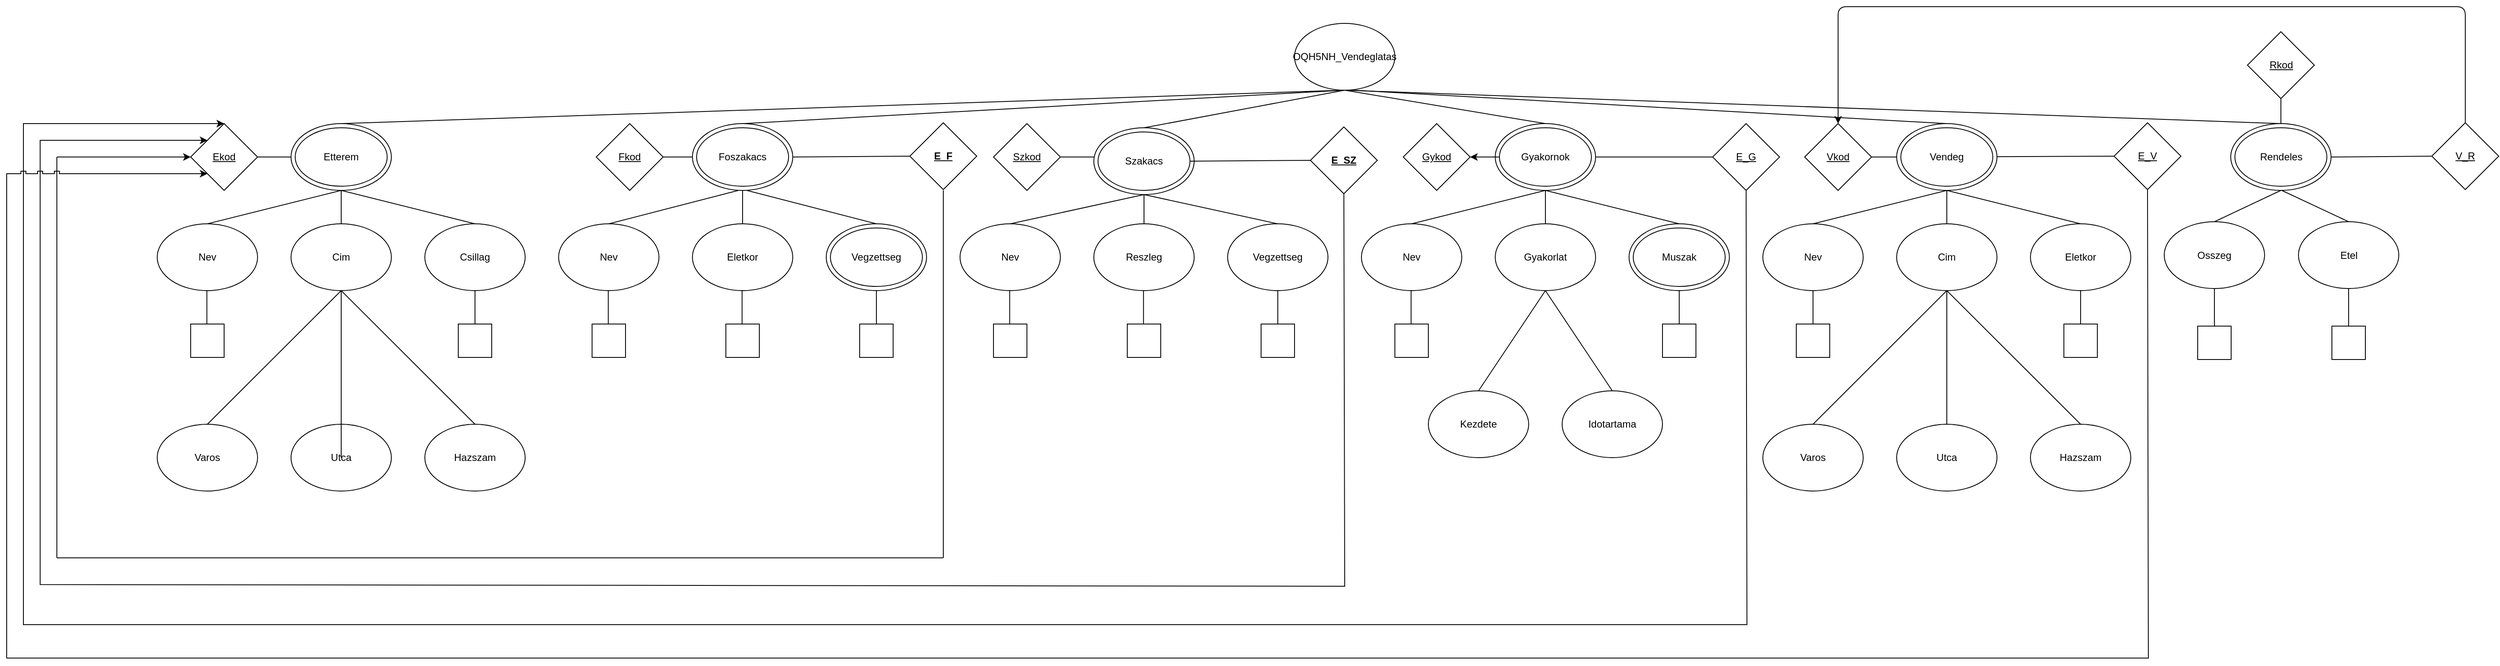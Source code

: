 <mxfile>
    <diagram name="Page-1" id="UW5ev72W2ap2WYYPYnsc">
        <mxGraphModel dx="3099" dy="2515" grid="1" gridSize="10" guides="1" tooltips="1" connect="1" arrows="1" fold="1" page="1" pageScale="1" pageWidth="827" pageHeight="1169" math="0" shadow="0">
            <root>
                <mxCell id="0"/>
                <mxCell id="1" parent="0"/>
                <mxCell id="iXq1CX7b5IGds2Jhsc0Z-1" value="OQH5NH_Vendeglatas" style="ellipse;whiteSpace=wrap;html=1;" parent="1" vertex="1">
                    <mxGeometry x="360" y="80" width="120" height="80" as="geometry"/>
                </mxCell>
                <mxCell id="iXq1CX7b5IGds2Jhsc0Z-2" value="Gyakornok" style="ellipse;whiteSpace=wrap;html=1;" parent="1" vertex="1">
                    <mxGeometry x="600" y="200" width="120" height="80" as="geometry"/>
                </mxCell>
                <mxCell id="iXq1CX7b5IGds2Jhsc0Z-3" value="Szakacs" style="ellipse;whiteSpace=wrap;html=1;" parent="1" vertex="1">
                    <mxGeometry x="120" y="205" width="120" height="80" as="geometry"/>
                </mxCell>
                <mxCell id="iXq1CX7b5IGds2Jhsc0Z-4" value="Foszakacs" style="ellipse;whiteSpace=wrap;html=1;" parent="1" vertex="1">
                    <mxGeometry x="-360" y="200" width="120" height="80" as="geometry"/>
                </mxCell>
                <mxCell id="iXq1CX7b5IGds2Jhsc0Z-5" value="Vendeg" style="ellipse;whiteSpace=wrap;html=1;" parent="1" vertex="1">
                    <mxGeometry x="1080" y="200" width="120" height="80" as="geometry"/>
                </mxCell>
                <mxCell id="iXq1CX7b5IGds2Jhsc0Z-6" value="Rendeles" style="ellipse;whiteSpace=wrap;html=1;" parent="1" vertex="1">
                    <mxGeometry x="1479.5" y="200" width="120" height="80" as="geometry"/>
                </mxCell>
                <mxCell id="iXq1CX7b5IGds2Jhsc0Z-22" value="" style="edgeStyle=orthogonalEdgeStyle;rounded=0;orthogonalLoop=1;jettySize=auto;html=1;endArrow=none;endFill=0;" parent="1" source="iXq1CX7b5IGds2Jhsc0Z-7" target="iXq1CX7b5IGds2Jhsc0Z-21" edge="1">
                    <mxGeometry relative="1" as="geometry"/>
                </mxCell>
                <mxCell id="iXq1CX7b5IGds2Jhsc0Z-7" value="Etterem" style="ellipse;whiteSpace=wrap;html=1;" parent="1" vertex="1">
                    <mxGeometry x="-840" y="200" width="120" height="80" as="geometry"/>
                </mxCell>
                <mxCell id="iXq1CX7b5IGds2Jhsc0Z-9" value="Etterem" style="ellipse;whiteSpace=wrap;html=1;" parent="1" vertex="1">
                    <mxGeometry x="-835" y="205" width="110" height="70" as="geometry"/>
                </mxCell>
                <mxCell id="iXq1CX7b5IGds2Jhsc0Z-10" value="Foszakacs" style="ellipse;whiteSpace=wrap;html=1;" parent="1" vertex="1">
                    <mxGeometry x="-355" y="205" width="110" height="70" as="geometry"/>
                </mxCell>
                <mxCell id="iXq1CX7b5IGds2Jhsc0Z-11" value="Szakacs" style="ellipse;whiteSpace=wrap;html=1;" parent="1" vertex="1">
                    <mxGeometry x="125" y="210" width="110" height="70" as="geometry"/>
                </mxCell>
                <mxCell id="14" value="" style="edgeStyle=none;rounded=0;jumpStyle=sharp;html=1;" parent="1" source="iXq1CX7b5IGds2Jhsc0Z-12" target="wsrLWdcah2Zn08OujmZn-19" edge="1">
                    <mxGeometry relative="1" as="geometry"/>
                </mxCell>
                <mxCell id="iXq1CX7b5IGds2Jhsc0Z-12" value="Gyakornok" style="ellipse;whiteSpace=wrap;html=1;" parent="1" vertex="1">
                    <mxGeometry x="605" y="205" width="110" height="70" as="geometry"/>
                </mxCell>
                <mxCell id="iXq1CX7b5IGds2Jhsc0Z-13" value="Vendeg" style="ellipse;whiteSpace=wrap;html=1;" parent="1" vertex="1">
                    <mxGeometry x="1085" y="205" width="110" height="70" as="geometry"/>
                </mxCell>
                <mxCell id="iXq1CX7b5IGds2Jhsc0Z-14" value="Rendeles" style="ellipse;whiteSpace=wrap;html=1;" parent="1" vertex="1">
                    <mxGeometry x="1484.5" y="205" width="110" height="70" as="geometry"/>
                </mxCell>
                <mxCell id="iXq1CX7b5IGds2Jhsc0Z-15" value="" style="endArrow=none;html=1;rounded=0;exitX=0.5;exitY=0;exitDx=0;exitDy=0;entryX=0.5;entryY=1;entryDx=0;entryDy=0;" parent="1" source="iXq1CX7b5IGds2Jhsc0Z-3" target="iXq1CX7b5IGds2Jhsc0Z-1" edge="1">
                    <mxGeometry width="50" height="50" relative="1" as="geometry">
                        <mxPoint x="300" y="190" as="sourcePoint"/>
                        <mxPoint x="350" y="140" as="targetPoint"/>
                        <Array as="points"/>
                    </mxGeometry>
                </mxCell>
                <mxCell id="iXq1CX7b5IGds2Jhsc0Z-16" value="" style="endArrow=none;html=1;rounded=0;exitX=0.5;exitY=0;exitDx=0;exitDy=0;entryX=0.5;entryY=1;entryDx=0;entryDy=0;" parent="1" source="iXq1CX7b5IGds2Jhsc0Z-4" target="iXq1CX7b5IGds2Jhsc0Z-1" edge="1">
                    <mxGeometry width="50" height="50" relative="1" as="geometry">
                        <mxPoint x="180" y="192" as="sourcePoint"/>
                        <mxPoint x="258" y="140" as="targetPoint"/>
                        <Array as="points"/>
                    </mxGeometry>
                </mxCell>
                <mxCell id="iXq1CX7b5IGds2Jhsc0Z-17" value="" style="endArrow=none;html=1;rounded=0;exitX=0.5;exitY=0;exitDx=0;exitDy=0;" parent="1" source="iXq1CX7b5IGds2Jhsc0Z-7" edge="1">
                    <mxGeometry width="50" height="50" relative="1" as="geometry">
                        <mxPoint x="180" y="220" as="sourcePoint"/>
                        <mxPoint x="420" y="160" as="targetPoint"/>
                        <Array as="points"/>
                    </mxGeometry>
                </mxCell>
                <mxCell id="iXq1CX7b5IGds2Jhsc0Z-18" value="" style="endArrow=none;html=1;rounded=0;entryX=0.5;entryY=0;entryDx=0;entryDy=0;" parent="1" target="iXq1CX7b5IGds2Jhsc0Z-6" edge="1">
                    <mxGeometry width="50" height="50" relative="1" as="geometry">
                        <mxPoint x="420" y="160" as="sourcePoint"/>
                        <mxPoint x="850" y="180" as="targetPoint"/>
                        <Array as="points"/>
                    </mxGeometry>
                </mxCell>
                <mxCell id="iXq1CX7b5IGds2Jhsc0Z-19" value="" style="endArrow=none;html=1;rounded=0;entryX=0.5;entryY=0;entryDx=0;entryDy=0;" parent="1" target="iXq1CX7b5IGds2Jhsc0Z-5" edge="1">
                    <mxGeometry width="50" height="50" relative="1" as="geometry">
                        <mxPoint x="430" y="160" as="sourcePoint"/>
                        <mxPoint x="700" y="200" as="targetPoint"/>
                        <Array as="points"/>
                    </mxGeometry>
                </mxCell>
                <mxCell id="iXq1CX7b5IGds2Jhsc0Z-20" value="" style="endArrow=none;html=1;rounded=0;entryX=0.5;entryY=0;entryDx=0;entryDy=0;" parent="1" target="iXq1CX7b5IGds2Jhsc0Z-2" edge="1">
                    <mxGeometry width="50" height="50" relative="1" as="geometry">
                        <mxPoint x="420" y="160" as="sourcePoint"/>
                        <mxPoint x="860" y="230" as="targetPoint"/>
                        <Array as="points"/>
                    </mxGeometry>
                </mxCell>
                <mxCell id="iXq1CX7b5IGds2Jhsc0Z-21" value="&lt;u&gt;Ekod&lt;/u&gt;" style="rhombus;whiteSpace=wrap;html=1;" parent="1" vertex="1">
                    <mxGeometry x="-960" y="200" width="80" height="80" as="geometry"/>
                </mxCell>
                <mxCell id="iXq1CX7b5IGds2Jhsc0Z-23" value="Csillag" style="ellipse;whiteSpace=wrap;html=1;" parent="1" vertex="1">
                    <mxGeometry x="-680" y="320" width="120" height="80" as="geometry"/>
                </mxCell>
                <mxCell id="iXq1CX7b5IGds2Jhsc0Z-24" value="Cim" style="ellipse;whiteSpace=wrap;html=1;" parent="1" vertex="1">
                    <mxGeometry x="-840" y="320" width="120" height="80" as="geometry"/>
                </mxCell>
                <mxCell id="iXq1CX7b5IGds2Jhsc0Z-25" value="Nev" style="ellipse;whiteSpace=wrap;html=1;" parent="1" vertex="1">
                    <mxGeometry x="-1000" y="320" width="120" height="80" as="geometry"/>
                </mxCell>
                <mxCell id="iXq1CX7b5IGds2Jhsc0Z-29" value="" style="endArrow=none;html=1;rounded=0;entryX=0.5;entryY=1;entryDx=0;entryDy=0;exitX=0.5;exitY=0;exitDx=0;exitDy=0;" parent="1" source="iXq1CX7b5IGds2Jhsc0Z-24" target="iXq1CX7b5IGds2Jhsc0Z-7" edge="1">
                    <mxGeometry width="50" height="50" relative="1" as="geometry">
                        <mxPoint x="-680" y="460" as="sourcePoint"/>
                        <mxPoint x="-630" y="410" as="targetPoint"/>
                    </mxGeometry>
                </mxCell>
                <mxCell id="iXq1CX7b5IGds2Jhsc0Z-30" value="" style="endArrow=none;html=1;rounded=0;entryX=0.5;entryY=1;entryDx=0;entryDy=0;exitX=0.5;exitY=0;exitDx=0;exitDy=0;" parent="1" source="iXq1CX7b5IGds2Jhsc0Z-25" target="iXq1CX7b5IGds2Jhsc0Z-7" edge="1">
                    <mxGeometry width="50" height="50" relative="1" as="geometry">
                        <mxPoint x="-790" y="360" as="sourcePoint"/>
                        <mxPoint x="-790" y="320" as="targetPoint"/>
                    </mxGeometry>
                </mxCell>
                <mxCell id="iXq1CX7b5IGds2Jhsc0Z-31" value="" style="endArrow=none;html=1;rounded=0;entryX=0.5;entryY=1;entryDx=0;entryDy=0;exitX=0.5;exitY=0;exitDx=0;exitDy=0;" parent="1" source="iXq1CX7b5IGds2Jhsc0Z-23" target="iXq1CX7b5IGds2Jhsc0Z-7" edge="1">
                    <mxGeometry width="50" height="50" relative="1" as="geometry">
                        <mxPoint x="-830" y="370" as="sourcePoint"/>
                        <mxPoint x="-670" y="330" as="targetPoint"/>
                    </mxGeometry>
                </mxCell>
                <mxCell id="iXq1CX7b5IGds2Jhsc0Z-33" value="" style="rounded=0;whiteSpace=wrap;html=1;direction=south;" parent="1" vertex="1">
                    <mxGeometry x="-960" y="440" width="40" height="40" as="geometry"/>
                </mxCell>
                <mxCell id="iXq1CX7b5IGds2Jhsc0Z-35" value="" style="rounded=0;whiteSpace=wrap;html=1;direction=south;" parent="1" vertex="1">
                    <mxGeometry x="-640" y="440" width="40" height="40" as="geometry"/>
                </mxCell>
                <mxCell id="iXq1CX7b5IGds2Jhsc0Z-36" value="" style="endArrow=none;html=1;rounded=0;entryX=0.5;entryY=1;entryDx=0;entryDy=0;exitX=0;exitY=0.5;exitDx=0;exitDy=0;" parent="1" source="iXq1CX7b5IGds2Jhsc0Z-35" target="iXq1CX7b5IGds2Jhsc0Z-23" edge="1">
                    <mxGeometry width="50" height="50" relative="1" as="geometry">
                        <mxPoint x="-570" y="460" as="sourcePoint"/>
                        <mxPoint x="-520" y="410" as="targetPoint"/>
                    </mxGeometry>
                </mxCell>
                <mxCell id="iXq1CX7b5IGds2Jhsc0Z-38" value="" style="endArrow=none;html=1;rounded=0;entryX=0.5;entryY=1;entryDx=0;entryDy=0;exitX=0;exitY=0.5;exitDx=0;exitDy=0;" parent="1" edge="1">
                    <mxGeometry width="50" height="50" relative="1" as="geometry">
                        <mxPoint x="-940.62" y="440" as="sourcePoint"/>
                        <mxPoint x="-940.62" y="400" as="targetPoint"/>
                    </mxGeometry>
                </mxCell>
                <mxCell id="iXq1CX7b5IGds2Jhsc0Z-39" value="&lt;span style=&quot;color: rgba(0, 0, 0, 0); font-family: monospace; font-size: 0px; text-align: start; text-wrap-mode: nowrap;&quot;&gt;%3CmxGraphModel%3E%3Croot%3E%3CmxCell%20id%3D%220%22%2F%3E%3CmxCell%20id%3D%221%22%20parent%3D%220%22%2F%3E%3CmxCell%20id%3D%222%22%20value%3D%22Csillag%22%20style%3D%22ellipse%3BwhiteSpace%3Dwrap%3Bhtml%3D1%3B%22%20vertex%3D%221%22%20parent%3D%221%22%3E%3CmxGeometry%20x%3D%22120%22%20y%3D%22320%22%20width%3D%22120%22%20height%3D%2280%22%20as%3D%22geometry%22%2F%3E%3C%2FmxCell%3E%3CmxCell%20id%3D%223%22%20value%3D%22Cim%22%20style%3D%22ellipse%3BwhiteSpace%3Dwrap%3Bhtml%3D1%3B%22%20vertex%3D%221%22%20parent%3D%221%22%3E%3CmxGeometry%20x%3D%22-40%22%20y%3D%22320%22%20width%3D%22120%22%20height%3D%2280%22%20as%3D%22geometry%22%2F%3E%3C%2FmxCell%3E%3CmxCell%20id%3D%224%22%20value%3D%22Nev%22%20style%3D%22ellipse%3BwhiteSpace%3Dwrap%3Bhtml%3D1%3B%22%20vertex%3D%221%22%20parent%3D%221%22%3E%3CmxGeometry%20x%3D%22-200%22%20y%3D%22320%22%20width%3D%22120%22%20height%3D%2280%22%20as%3D%22geometry%22%2F%3E%3C%2FmxCell%3E%3CmxCell%20id%3D%225%22%20value%3D%22%22%20style%3D%22rounded%3D0%3BwhiteSpace%3Dwrap%3Bhtml%3D1%3Bdirection%3Dsouth%3B%22%20vertex%3D%221%22%20parent%3D%221%22%3E%3CmxGeometry%20x%3D%22-170%22%20y%3D%22440%22%20width%3D%2260%22%20height%3D%22120%22%20as%3D%22geometry%22%2F%3E%3C%2FmxCell%3E%3CmxCell%20id%3D%226%22%20value%3D%22%22%20style%3D%22rounded%3D0%3BwhiteSpace%3Dwrap%3Bhtml%3D1%3Bdirection%3Dsouth%3B%22%20vertex%3D%221%22%20parent%3D%221%22%3E%3CmxGeometry%20x%3D%22-10%22%20y%3D%22440%22%20width%3D%2260%22%20height%3D%22120%22%20as%3D%22geometry%22%2F%3E%3C%2FmxCell%3E%3CmxCell%20id%3D%227%22%20value%3D%22%22%20style%3D%22rounded%3D0%3BwhiteSpace%3Dwrap%3Bhtml%3D1%3Bdirection%3Dsouth%3B%22%20vertex%3D%221%22%20parent%3D%221%22%3E%3CmxGeometry%20x%3D%22150%22%20y%3D%22440%22%20width%3D%2260%22%20height%3D%22120%22%20as%3D%22geometry%22%2F%3E%3C%2FmxCell%3E%3CmxCell%20id%3D%228%22%20value%3D%22%22%20style%3D%22endArrow%3Dnone%3Bhtml%3D1%3Brounded%3D0%3BentryX%3D0.5%3BentryY%3D1%3BentryDx%3D0%3BentryDy%3D0%3BexitX%3D0%3BexitY%3D0.5%3BexitDx%3D0%3BexitDy%3D0%3B%22%20edge%3D%221%22%20source%3D%227%22%20target%3D%222%22%20parent%3D%221%22%3E%3CmxGeometry%20width%3D%2250%22%20height%3D%2250%22%20relative%3D%221%22%20as%3D%22geometry%22%3E%3CmxPoint%20x%3D%22230%22%20y%3D%22460%22%20as%3D%22sourcePoint%22%2F%3E%3CmxPoint%20x%3D%22280%22%20y%3D%22410%22%20as%3D%22targetPoint%22%2F%3E%3C%2FmxGeometry%3E%3C%2FmxCell%3E%3CmxCell%20id%3D%229%22%20value%3D%22%22%20style%3D%22endArrow%3Dnone%3Bhtml%3D1%3Brounded%3D0%3BentryX%3D0.5%3BentryY%3D1%3BentryDx%3D0%3BentryDy%3D0%3BexitX%3D0%3BexitY%3D0.5%3BexitDx%3D0%3BexitDy%3D0%3B%22%20edge%3D%221%22%20parent%3D%221%22%3E%3CmxGeometry%20width%3D%2250%22%20height%3D%2250%22%20relative%3D%221%22%20as%3D%22geometry%22%3E%3CmxPoint%20x%3D%2219.38%22%20y%3D%22440%22%20as%3D%22sourcePoint%22%2F%3E%3CmxPoint%20x%3D%2219.38%22%20y%3D%22400%22%20as%3D%22targetPoint%22%2F%3E%3C%2FmxGeometry%3E%3C%2FmxCell%3E%3CmxCell%20id%3D%2210%22%20value%3D%22%22%20style%3D%22endArrow%3Dnone%3Bhtml%3D1%3Brounded%3D0%3BentryX%3D0.5%3BentryY%3D1%3BentryDx%3D0%3BentryDy%3D0%3BexitX%3D0%3BexitY%3D0.5%3BexitDx%3D0%3BexitDy%3D0%3B%22%20edge%3D%221%22%20parent%3D%221%22%3E%3CmxGeometry%20width%3D%2250%22%20height%3D%2250%22%20relative%3D%221%22%20as%3D%22geometry%22%3E%3CmxPoint%20x%3D%22-140.62%22%20y%3D%22440%22%20as%3D%22sourcePoint%22%2F%3E%3CmxPoint%20x%3D%22-140.62%22%20y%3D%22400%22%20as%3D%22targetPoint%22%2F%3E%3C%2FmxGeometry%3E%3C%2FmxCell%3E%3C%2Froot%3E%3C%2FmxGraphModel%3E&lt;/span&gt;" style="ellipse;whiteSpace=wrap;html=1;" parent="1" vertex="1">
                    <mxGeometry x="-200" y="320" width="120" height="80" as="geometry"/>
                </mxCell>
                <mxCell id="iXq1CX7b5IGds2Jhsc0Z-40" value="Eletkor" style="ellipse;whiteSpace=wrap;html=1;" parent="1" vertex="1">
                    <mxGeometry x="-360" y="320" width="120" height="80" as="geometry"/>
                </mxCell>
                <mxCell id="iXq1CX7b5IGds2Jhsc0Z-41" value="Nev" style="ellipse;whiteSpace=wrap;html=1;" parent="1" vertex="1">
                    <mxGeometry x="-520" y="320" width="120" height="80" as="geometry"/>
                </mxCell>
                <mxCell id="iXq1CX7b5IGds2Jhsc0Z-42" value="" style="rounded=0;whiteSpace=wrap;html=1;direction=south;" parent="1" vertex="1">
                    <mxGeometry x="-480" y="440" width="40" height="40" as="geometry"/>
                </mxCell>
                <mxCell id="iXq1CX7b5IGds2Jhsc0Z-43" value="" style="rounded=0;whiteSpace=wrap;html=1;direction=south;" parent="1" vertex="1">
                    <mxGeometry x="-320" y="440" width="40" height="40" as="geometry"/>
                </mxCell>
                <mxCell id="iXq1CX7b5IGds2Jhsc0Z-44" value="" style="rounded=0;whiteSpace=wrap;html=1;direction=south;" parent="1" vertex="1">
                    <mxGeometry x="-160" y="440" width="40" height="40" as="geometry"/>
                </mxCell>
                <mxCell id="iXq1CX7b5IGds2Jhsc0Z-45" value="" style="endArrow=none;html=1;rounded=0;entryX=0.5;entryY=1;entryDx=0;entryDy=0;exitX=0;exitY=0.5;exitDx=0;exitDy=0;" parent="1" source="iXq1CX7b5IGds2Jhsc0Z-44" target="iXq1CX7b5IGds2Jhsc0Z-39" edge="1">
                    <mxGeometry width="50" height="50" relative="1" as="geometry">
                        <mxPoint x="-90" y="460" as="sourcePoint"/>
                        <mxPoint x="-40" y="410" as="targetPoint"/>
                    </mxGeometry>
                </mxCell>
                <mxCell id="iXq1CX7b5IGds2Jhsc0Z-46" value="" style="endArrow=none;html=1;rounded=0;entryX=0.5;entryY=1;entryDx=0;entryDy=0;exitX=0;exitY=0.5;exitDx=0;exitDy=0;" parent="1" edge="1">
                    <mxGeometry width="50" height="50" relative="1" as="geometry">
                        <mxPoint x="-300.62" y="440" as="sourcePoint"/>
                        <mxPoint x="-300.62" y="400" as="targetPoint"/>
                    </mxGeometry>
                </mxCell>
                <mxCell id="iXq1CX7b5IGds2Jhsc0Z-47" value="" style="endArrow=none;html=1;rounded=0;entryX=0.5;entryY=1;entryDx=0;entryDy=0;exitX=0;exitY=0.5;exitDx=0;exitDy=0;" parent="1" edge="1">
                    <mxGeometry width="50" height="50" relative="1" as="geometry">
                        <mxPoint x="-460.62" y="440" as="sourcePoint"/>
                        <mxPoint x="-460.62" y="400" as="targetPoint"/>
                    </mxGeometry>
                </mxCell>
                <mxCell id="iXq1CX7b5IGds2Jhsc0Z-48" value="Vegzettseg" style="ellipse;whiteSpace=wrap;html=1;" parent="1" vertex="1">
                    <mxGeometry x="280" y="320" width="120" height="80" as="geometry"/>
                </mxCell>
                <mxCell id="iXq1CX7b5IGds2Jhsc0Z-49" value="Reszleg" style="ellipse;whiteSpace=wrap;html=1;" parent="1" vertex="1">
                    <mxGeometry x="120" y="320" width="120" height="80" as="geometry"/>
                </mxCell>
                <mxCell id="iXq1CX7b5IGds2Jhsc0Z-50" value="Nev" style="ellipse;whiteSpace=wrap;html=1;" parent="1" vertex="1">
                    <mxGeometry x="-40" y="320" width="120" height="80" as="geometry"/>
                </mxCell>
                <mxCell id="iXq1CX7b5IGds2Jhsc0Z-51" value="" style="rounded=0;whiteSpace=wrap;html=1;direction=south;" parent="1" vertex="1">
                    <mxGeometry y="440" width="40" height="40" as="geometry"/>
                </mxCell>
                <mxCell id="iXq1CX7b5IGds2Jhsc0Z-52" value="" style="rounded=0;whiteSpace=wrap;html=1;direction=south;" parent="1" vertex="1">
                    <mxGeometry x="160" y="440" width="40" height="40" as="geometry"/>
                </mxCell>
                <mxCell id="iXq1CX7b5IGds2Jhsc0Z-53" value="" style="rounded=0;whiteSpace=wrap;html=1;direction=south;" parent="1" vertex="1">
                    <mxGeometry x="320" y="440" width="40" height="40" as="geometry"/>
                </mxCell>
                <mxCell id="iXq1CX7b5IGds2Jhsc0Z-54" value="" style="endArrow=none;html=1;rounded=0;entryX=0.5;entryY=1;entryDx=0;entryDy=0;exitX=0;exitY=0.5;exitDx=0;exitDy=0;" parent="1" source="iXq1CX7b5IGds2Jhsc0Z-53" target="iXq1CX7b5IGds2Jhsc0Z-48" edge="1">
                    <mxGeometry width="50" height="50" relative="1" as="geometry">
                        <mxPoint x="390" y="460" as="sourcePoint"/>
                        <mxPoint x="440" y="410" as="targetPoint"/>
                    </mxGeometry>
                </mxCell>
                <mxCell id="iXq1CX7b5IGds2Jhsc0Z-55" value="" style="endArrow=none;html=1;rounded=0;entryX=0.5;entryY=1;entryDx=0;entryDy=0;exitX=0;exitY=0.5;exitDx=0;exitDy=0;" parent="1" edge="1">
                    <mxGeometry width="50" height="50" relative="1" as="geometry">
                        <mxPoint x="179.38" y="440" as="sourcePoint"/>
                        <mxPoint x="179.38" y="400" as="targetPoint"/>
                    </mxGeometry>
                </mxCell>
                <mxCell id="iXq1CX7b5IGds2Jhsc0Z-56" value="" style="endArrow=none;html=1;rounded=0;entryX=0.5;entryY=1;entryDx=0;entryDy=0;exitX=0;exitY=0.5;exitDx=0;exitDy=0;" parent="1" edge="1">
                    <mxGeometry width="50" height="50" relative="1" as="geometry">
                        <mxPoint x="19.38" y="440" as="sourcePoint"/>
                        <mxPoint x="19.38" y="400" as="targetPoint"/>
                    </mxGeometry>
                </mxCell>
                <mxCell id="iXq1CX7b5IGds2Jhsc0Z-57" value="&lt;u&gt;Fkod&lt;/u&gt;" style="rhombus;whiteSpace=wrap;html=1;" parent="1" vertex="1">
                    <mxGeometry x="-475" y="200" width="80" height="80" as="geometry"/>
                </mxCell>
                <mxCell id="iXq1CX7b5IGds2Jhsc0Z-58" value="" style="endArrow=none;html=1;rounded=0;entryX=0;entryY=0.5;entryDx=0;entryDy=0;exitX=1;exitY=0.5;exitDx=0;exitDy=0;" parent="1" source="iXq1CX7b5IGds2Jhsc0Z-57" target="iXq1CX7b5IGds2Jhsc0Z-4" edge="1">
                    <mxGeometry width="50" height="50" relative="1" as="geometry">
                        <mxPoint x="-265" y="390" as="sourcePoint"/>
                        <mxPoint x="-215" y="340" as="targetPoint"/>
                    </mxGeometry>
                </mxCell>
                <mxCell id="iXq1CX7b5IGds2Jhsc0Z-60" value="Vegzettseg" style="ellipse;whiteSpace=wrap;html=1;" parent="1" vertex="1">
                    <mxGeometry x="-195" y="325" width="110" height="70" as="geometry"/>
                </mxCell>
                <mxCell id="iXq1CX7b5IGds2Jhsc0Z-61" value="" style="endArrow=none;html=1;rounded=0;entryX=0.5;entryY=1;entryDx=0;entryDy=0;exitX=0.5;exitY=0;exitDx=0;exitDy=0;" parent="1" source="iXq1CX7b5IGds2Jhsc0Z-40" target="iXq1CX7b5IGds2Jhsc0Z-4" edge="1">
                    <mxGeometry width="50" height="50" relative="1" as="geometry">
                        <mxPoint x="-270" y="390" as="sourcePoint"/>
                        <mxPoint x="-305" y="280" as="targetPoint"/>
                    </mxGeometry>
                </mxCell>
                <mxCell id="iXq1CX7b5IGds2Jhsc0Z-62" value="" style="endArrow=none;html=1;rounded=0;exitX=0.5;exitY=0;exitDx=0;exitDy=0;" parent="1" edge="1">
                    <mxGeometry width="50" height="50" relative="1" as="geometry">
                        <mxPoint x="-460" y="320" as="sourcePoint"/>
                        <mxPoint x="-305" y="280" as="targetPoint"/>
                    </mxGeometry>
                </mxCell>
                <mxCell id="iXq1CX7b5IGds2Jhsc0Z-63" value="" style="endArrow=none;html=1;rounded=0;entryX=0.5;entryY=0;entryDx=0;entryDy=0;" parent="1" target="iXq1CX7b5IGds2Jhsc0Z-39" edge="1">
                    <mxGeometry width="50" height="50" relative="1" as="geometry">
                        <mxPoint x="-295" y="280" as="sourcePoint"/>
                        <mxPoint x="-160" y="280" as="targetPoint"/>
                    </mxGeometry>
                </mxCell>
                <mxCell id="iXq1CX7b5IGds2Jhsc0Z-64" value="Hazszam" style="ellipse;whiteSpace=wrap;html=1;" parent="1" vertex="1">
                    <mxGeometry x="-680" y="560" width="120" height="80" as="geometry"/>
                </mxCell>
                <mxCell id="iXq1CX7b5IGds2Jhsc0Z-65" value="Utca" style="ellipse;whiteSpace=wrap;html=1;" parent="1" vertex="1">
                    <mxGeometry x="-840" y="560" width="120" height="80" as="geometry"/>
                </mxCell>
                <mxCell id="iXq1CX7b5IGds2Jhsc0Z-66" value="Varos" style="ellipse;whiteSpace=wrap;html=1;" parent="1" vertex="1">
                    <mxGeometry x="-1000" y="560" width="120" height="80" as="geometry"/>
                </mxCell>
                <mxCell id="iXq1CX7b5IGds2Jhsc0Z-67" value="" style="endArrow=none;html=1;rounded=0;entryX=0.5;entryY=1;entryDx=0;entryDy=0;" parent="1" target="iXq1CX7b5IGds2Jhsc0Z-24" edge="1">
                    <mxGeometry width="50" height="50" relative="1" as="geometry">
                        <mxPoint x="-780" y="600" as="sourcePoint"/>
                        <mxPoint x="-730" y="550" as="targetPoint"/>
                    </mxGeometry>
                </mxCell>
                <mxCell id="iXq1CX7b5IGds2Jhsc0Z-68" value="" style="endArrow=none;html=1;rounded=0;entryX=0.5;entryY=1;entryDx=0;entryDy=0;exitX=0.5;exitY=0;exitDx=0;exitDy=0;" parent="1" source="iXq1CX7b5IGds2Jhsc0Z-66" target="iXq1CX7b5IGds2Jhsc0Z-24" edge="1">
                    <mxGeometry width="50" height="50" relative="1" as="geometry">
                        <mxPoint x="-790" y="700" as="sourcePoint"/>
                        <mxPoint x="-780" y="410" as="targetPoint"/>
                    </mxGeometry>
                </mxCell>
                <mxCell id="iXq1CX7b5IGds2Jhsc0Z-70" value="" style="endArrow=none;html=1;rounded=0;exitX=0.5;exitY=0;exitDx=0;exitDy=0;" parent="1" source="iXq1CX7b5IGds2Jhsc0Z-64" edge="1">
                    <mxGeometry width="50" height="50" relative="1" as="geometry">
                        <mxPoint x="-770" y="710" as="sourcePoint"/>
                        <mxPoint x="-780" y="400" as="targetPoint"/>
                    </mxGeometry>
                </mxCell>
                <mxCell id="wsrLWdcah2Zn08OujmZn-1" value="" style="endArrow=none;html=1;rounded=0;entryX=0.5;entryY=1;entryDx=0;entryDy=0;exitX=0.5;exitY=0;exitDx=0;exitDy=0;" parent="1" source="iXq1CX7b5IGds2Jhsc0Z-50" target="iXq1CX7b5IGds2Jhsc0Z-3" edge="1">
                    <mxGeometry width="50" height="50" relative="1" as="geometry">
                        <mxPoint x="80" y="360" as="sourcePoint"/>
                        <mxPoint x="130" y="310" as="targetPoint"/>
                    </mxGeometry>
                </mxCell>
                <mxCell id="wsrLWdcah2Zn08OujmZn-2" value="" style="endArrow=none;html=1;rounded=0;exitX=0.5;exitY=0;exitDx=0;exitDy=0;entryX=0.5;entryY=1;entryDx=0;entryDy=0;" parent="1" source="iXq1CX7b5IGds2Jhsc0Z-49" target="iXq1CX7b5IGds2Jhsc0Z-3" edge="1">
                    <mxGeometry width="50" height="50" relative="1" as="geometry">
                        <mxPoint x="180" y="335" as="sourcePoint"/>
                        <mxPoint x="180" y="290" as="targetPoint"/>
                    </mxGeometry>
                </mxCell>
                <mxCell id="wsrLWdcah2Zn08OujmZn-3" value="" style="endArrow=none;html=1;rounded=0;exitX=0.5;exitY=0;exitDx=0;exitDy=0;entryX=0.5;entryY=1;entryDx=0;entryDy=0;" parent="1" source="iXq1CX7b5IGds2Jhsc0Z-48" target="iXq1CX7b5IGds2Jhsc0Z-3" edge="1">
                    <mxGeometry width="50" height="50" relative="1" as="geometry">
                        <mxPoint x="260" y="325" as="sourcePoint"/>
                        <mxPoint x="260" y="290" as="targetPoint"/>
                    </mxGeometry>
                </mxCell>
                <mxCell id="wsrLWdcah2Zn08OujmZn-4" value="&lt;u&gt;Szkod&lt;/u&gt;" style="rhombus;whiteSpace=wrap;html=1;" parent="1" vertex="1">
                    <mxGeometry y="200" width="80" height="80" as="geometry"/>
                </mxCell>
                <mxCell id="wsrLWdcah2Zn08OujmZn-5" value="" style="endArrow=none;html=1;rounded=0;entryX=0;entryY=0.438;entryDx=0;entryDy=0;entryPerimeter=0;exitX=1;exitY=0.5;exitDx=0;exitDy=0;" parent="1" source="wsrLWdcah2Zn08OujmZn-4" target="iXq1CX7b5IGds2Jhsc0Z-3" edge="1">
                    <mxGeometry width="50" height="50" relative="1" as="geometry">
                        <mxPoint x="10" y="260" as="sourcePoint"/>
                        <mxPoint x="60" y="210" as="targetPoint"/>
                    </mxGeometry>
                </mxCell>
                <mxCell id="wsrLWdcah2Zn08OujmZn-6" value="&lt;span style=&quot;color: rgba(0, 0, 0, 0); font-family: monospace; font-size: 0px; text-align: start; text-wrap-mode: nowrap;&quot;&gt;%3CmxGraphModel%3E%3Croot%3E%3CmxCell%20id%3D%220%22%2F%3E%3CmxCell%20id%3D%221%22%20parent%3D%220%22%2F%3E%3CmxCell%20id%3D%222%22%20value%3D%22Csillag%22%20style%3D%22ellipse%3BwhiteSpace%3Dwrap%3Bhtml%3D1%3B%22%20vertex%3D%221%22%20parent%3D%221%22%3E%3CmxGeometry%20x%3D%22280%22%20y%3D%22320%22%20width%3D%22120%22%20height%3D%2280%22%20as%3D%22geometry%22%2F%3E%3C%2FmxCell%3E%3CmxCell%20id%3D%223%22%20value%3D%22Cim%22%20style%3D%22ellipse%3BwhiteSpace%3Dwrap%3Bhtml%3D1%3B%22%20vertex%3D%221%22%20parent%3D%221%22%3E%3CmxGeometry%20x%3D%22120%22%20y%3D%22320%22%20width%3D%22120%22%20height%3D%2280%22%20as%3D%22geometry%22%2F%3E%3C%2FmxCell%3E%3CmxCell%20id%3D%224%22%20value%3D%22Nev%22%20style%3D%22ellipse%3BwhiteSpace%3Dwrap%3Bhtml%3D1%3B%22%20vertex%3D%221%22%20parent%3D%221%22%3E%3CmxGeometry%20x%3D%22-40%22%20y%3D%22320%22%20width%3D%22120%22%20height%3D%2280%22%20as%3D%22geometry%22%2F%3E%3C%2FmxCell%3E%3CmxCell%20id%3D%225%22%20value%3D%22%22%20style%3D%22rounded%3D0%3BwhiteSpace%3Dwrap%3Bhtml%3D1%3Bdirection%3Dsouth%3B%22%20vertex%3D%221%22%20parent%3D%221%22%3E%3CmxGeometry%20y%3D%22440%22%20width%3D%2240%22%20height%3D%2280%22%20as%3D%22geometry%22%2F%3E%3C%2FmxCell%3E%3CmxCell%20id%3D%226%22%20value%3D%22%22%20style%3D%22rounded%3D0%3BwhiteSpace%3Dwrap%3Bhtml%3D1%3Bdirection%3Dsouth%3B%22%20vertex%3D%221%22%20parent%3D%221%22%3E%3CmxGeometry%20x%3D%22160%22%20y%3D%22440%22%20width%3D%2240%22%20height%3D%2280%22%20as%3D%22geometry%22%2F%3E%3C%2FmxCell%3E%3CmxCell%20id%3D%227%22%20value%3D%22%22%20style%3D%22rounded%3D0%3BwhiteSpace%3Dwrap%3Bhtml%3D1%3Bdirection%3Dsouth%3B%22%20vertex%3D%221%22%20parent%3D%221%22%3E%3CmxGeometry%20x%3D%22320%22%20y%3D%22440%22%20width%3D%2240%22%20height%3D%2280%22%20as%3D%22geometry%22%2F%3E%3C%2FmxCell%3E%3CmxCell%20id%3D%228%22%20value%3D%22%22%20style%3D%22endArrow%3Dnone%3Bhtml%3D1%3Brounded%3D0%3BentryX%3D0.5%3BentryY%3D1%3BentryDx%3D0%3BentryDy%3D0%3BexitX%3D0%3BexitY%3D0.5%3BexitDx%3D0%3BexitDy%3D0%3B%22%20edge%3D%221%22%20source%3D%227%22%20target%3D%222%22%20parent%3D%221%22%3E%3CmxGeometry%20width%3D%2250%22%20height%3D%2250%22%20relative%3D%221%22%20as%3D%22geometry%22%3E%3CmxPoint%20x%3D%22390%22%20y%3D%22460%22%20as%3D%22sourcePoint%22%2F%3E%3CmxPoint%20x%3D%22440%22%20y%3D%22410%22%20as%3D%22targetPoint%22%2F%3E%3C%2FmxGeometry%3E%3C%2FmxCell%3E%3CmxCell%20id%3D%229%22%20value%3D%22%22%20style%3D%22endArrow%3Dnone%3Bhtml%3D1%3Brounded%3D0%3BentryX%3D0.5%3BentryY%3D1%3BentryDx%3D0%3BentryDy%3D0%3BexitX%3D0%3BexitY%3D0.5%3BexitDx%3D0%3BexitDy%3D0%3B%22%20edge%3D%221%22%20parent%3D%221%22%3E%3CmxGeometry%20width%3D%2250%22%20height%3D%2250%22%20relative%3D%221%22%20as%3D%22geometry%22%3E%3CmxPoint%20x%3D%22179.38%22%20y%3D%22440%22%20as%3D%22sourcePoint%22%2F%3E%3CmxPoint%20x%3D%22179.38%22%20y%3D%22400%22%20as%3D%22targetPoint%22%2F%3E%3C%2FmxGeometry%3E%3C%2FmxCell%3E%3CmxCell%20id%3D%2210%22%20value%3D%22%22%20style%3D%22endArrow%3Dnone%3Bhtml%3D1%3Brounded%3D0%3BentryX%3D0.5%3BentryY%3D1%3BentryDx%3D0%3BentryDy%3D0%3BexitX%3D0%3BexitY%3D0.5%3BexitDx%3D0%3BexitDy%3D0%3B%22%20edge%3D%221%22%20parent%3D%221%22%3E%3CmxGeometry%20width%3D%2250%22%20height%3D%2250%22%20relative%3D%221%22%20as%3D%22geometry%22%3E%3CmxPoint%20x%3D%2219.38%22%20y%3D%22440%22%20as%3D%22sourcePoint%22%2F%3E%3CmxPoint%20x%3D%2219.38%22%20y%3D%22400%22%20as%3D%22targetPoint%22%2F%3E%3C%2FmxGeometry%3E%3C%2FmxCell%3E%3CmxCell%20id%3D%2211%22%20value%3D%22%22%20style%3D%22endArrow%3Dnone%3Bhtml%3D1%3Brounded%3D0%3BentryX%3D0.5%3BentryY%3D1%3BentryDx%3D0%3BentryDy%3D0%3BexitX%3D0.5%3BexitY%3D0%3BexitDx%3D0%3BexitDy%3D0%3B%22%20edge%3D%221%22%20source%3D%224%22%20parent%3D%221%22%3E%3CmxGeometry%20width%3D%2250%22%20height%3D%2250%22%20relative%3D%221%22%20as%3D%22geometry%22%3E%3CmxPoint%20x%3D%2280%22%20y%3D%22360%22%20as%3D%22sourcePoint%22%2F%3E%3CmxPoint%20x%3D%22180%22%20y%3D%22285%22%20as%3D%22targetPoint%22%2F%3E%3C%2FmxGeometry%3E%3C%2FmxCell%3E%3CmxCell%20id%3D%2212%22%20value%3D%22%22%20style%3D%22endArrow%3Dnone%3Bhtml%3D1%3Brounded%3D0%3BexitX%3D0.5%3BexitY%3D0%3BexitDx%3D0%3BexitDy%3D0%3BentryX%3D0.5%3BentryY%3D1%3BentryDx%3D0%3BentryDy%3D0%3B%22%20edge%3D%221%22%20source%3D%223%22%20parent%3D%221%22%3E%3CmxGeometry%20width%3D%2250%22%20height%3D%2250%22%20relative%3D%221%22%20as%3D%22geometry%22%3E%3CmxPoint%20x%3D%22180%22%20y%3D%22335%22%20as%3D%22sourcePoint%22%2F%3E%3CmxPoint%20x%3D%22180%22%20y%3D%22285%22%20as%3D%22targetPoint%22%2F%3E%3C%2FmxGeometry%3E%3C%2FmxCell%3E%3CmxCell%20id%3D%2213%22%20value%3D%22%22%20style%3D%22endArrow%3Dnone%3Bhtml%3D1%3Brounded%3D0%3BexitX%3D0.5%3BexitY%3D0%3BexitDx%3D0%3BexitDy%3D0%3BentryX%3D0.5%3BentryY%3D1%3BentryDx%3D0%3BentryDy%3D0%3B%22%20edge%3D%221%22%20source%3D%222%22%20parent%3D%221%22%3E%3CmxGeometry%20width%3D%2250%22%20height%3D%2250%22%20relative%3D%221%22%20as%3D%22geometry%22%3E%3CmxPoint%20x%3D%22260%22%20y%3D%22325%22%20as%3D%22sourcePoint%22%2F%3E%3CmxPoint%20x%3D%22180%22%20y%3D%22285%22%20as%3D%22targetPoint%22%2F%3E%3C%2FmxGeometry%3E%3C%2FmxCell%3E%3C%2Froot%3E%3C%2FmxGraphModel%3E&lt;/span&gt;" style="ellipse;whiteSpace=wrap;html=1;" parent="1" vertex="1">
                    <mxGeometry x="760" y="320" width="120" height="80" as="geometry"/>
                </mxCell>
                <mxCell id="wsrLWdcah2Zn08OujmZn-7" value="Gyakorlat" style="ellipse;whiteSpace=wrap;html=1;" parent="1" vertex="1">
                    <mxGeometry x="600" y="320" width="120" height="80" as="geometry"/>
                </mxCell>
                <mxCell id="wsrLWdcah2Zn08OujmZn-8" value="Nev" style="ellipse;whiteSpace=wrap;html=1;" parent="1" vertex="1">
                    <mxGeometry x="440" y="320" width="120" height="80" as="geometry"/>
                </mxCell>
                <mxCell id="wsrLWdcah2Zn08OujmZn-9" value="" style="rounded=0;whiteSpace=wrap;html=1;direction=south;" parent="1" vertex="1">
                    <mxGeometry x="480" y="440" width="40" height="40" as="geometry"/>
                </mxCell>
                <mxCell id="wsrLWdcah2Zn08OujmZn-11" value="" style="rounded=0;whiteSpace=wrap;html=1;direction=south;" parent="1" vertex="1">
                    <mxGeometry x="800" y="440" width="40" height="40" as="geometry"/>
                </mxCell>
                <mxCell id="wsrLWdcah2Zn08OujmZn-12" value="" style="endArrow=none;html=1;rounded=0;entryX=0.5;entryY=1;entryDx=0;entryDy=0;exitX=0;exitY=0.5;exitDx=0;exitDy=0;" parent="1" source="wsrLWdcah2Zn08OujmZn-11" target="wsrLWdcah2Zn08OujmZn-6" edge="1">
                    <mxGeometry width="50" height="50" relative="1" as="geometry">
                        <mxPoint x="870" y="460" as="sourcePoint"/>
                        <mxPoint x="920" y="410" as="targetPoint"/>
                    </mxGeometry>
                </mxCell>
                <mxCell id="wsrLWdcah2Zn08OujmZn-14" value="" style="endArrow=none;html=1;rounded=0;entryX=0.5;entryY=1;entryDx=0;entryDy=0;exitX=0;exitY=0.5;exitDx=0;exitDy=0;" parent="1" edge="1">
                    <mxGeometry width="50" height="50" relative="1" as="geometry">
                        <mxPoint x="499.38" y="440" as="sourcePoint"/>
                        <mxPoint x="499.38" y="400" as="targetPoint"/>
                    </mxGeometry>
                </mxCell>
                <mxCell id="wsrLWdcah2Zn08OujmZn-15" value="" style="endArrow=none;html=1;rounded=0;entryX=0.5;entryY=1;entryDx=0;entryDy=0;exitX=0.5;exitY=0;exitDx=0;exitDy=0;" parent="1" source="wsrLWdcah2Zn08OujmZn-8" target="iXq1CX7b5IGds2Jhsc0Z-2" edge="1">
                    <mxGeometry width="50" height="50" relative="1" as="geometry">
                        <mxPoint x="560" y="360" as="sourcePoint"/>
                        <mxPoint x="660" y="285" as="targetPoint"/>
                    </mxGeometry>
                </mxCell>
                <mxCell id="wsrLWdcah2Zn08OujmZn-16" value="" style="endArrow=none;html=1;rounded=0;exitX=0.5;exitY=0;exitDx=0;exitDy=0;entryX=0.5;entryY=1;entryDx=0;entryDy=0;" parent="1" source="wsrLWdcah2Zn08OujmZn-7" target="iXq1CX7b5IGds2Jhsc0Z-2" edge="1">
                    <mxGeometry width="50" height="50" relative="1" as="geometry">
                        <mxPoint x="660" y="335" as="sourcePoint"/>
                        <mxPoint x="660" y="285" as="targetPoint"/>
                    </mxGeometry>
                </mxCell>
                <mxCell id="wsrLWdcah2Zn08OujmZn-17" value="" style="endArrow=none;html=1;rounded=0;exitX=0.5;exitY=0;exitDx=0;exitDy=0;" parent="1" source="wsrLWdcah2Zn08OujmZn-6" edge="1">
                    <mxGeometry width="50" height="50" relative="1" as="geometry">
                        <mxPoint x="740" y="325" as="sourcePoint"/>
                        <mxPoint x="660" y="280" as="targetPoint"/>
                    </mxGeometry>
                </mxCell>
                <mxCell id="wsrLWdcah2Zn08OujmZn-19" value="&lt;u&gt;Gykod&lt;/u&gt;" style="rhombus;whiteSpace=wrap;html=1;" parent="1" vertex="1">
                    <mxGeometry x="490" y="200" width="80" height="80" as="geometry"/>
                </mxCell>
                <mxCell id="wsrLWdcah2Zn08OujmZn-20" value="" style="endArrow=none;html=1;rounded=0;entryX=1;entryY=0.5;entryDx=0;entryDy=0;" parent="1" target="wsrLWdcah2Zn08OujmZn-19" edge="1">
                    <mxGeometry width="50" height="50" relative="1" as="geometry">
                        <mxPoint x="600" y="240" as="sourcePoint"/>
                        <mxPoint x="810" y="230" as="targetPoint"/>
                    </mxGeometry>
                </mxCell>
                <mxCell id="wsrLWdcah2Zn08OujmZn-21" value="Muszak" style="ellipse;whiteSpace=wrap;html=1;" parent="1" vertex="1">
                    <mxGeometry x="765" y="325" width="110" height="70" as="geometry"/>
                </mxCell>
                <mxCell id="wsrLWdcah2Zn08OujmZn-22" value="Kezdete" style="ellipse;whiteSpace=wrap;html=1;" parent="1" vertex="1">
                    <mxGeometry x="520" y="520" width="120" height="80" as="geometry"/>
                </mxCell>
                <mxCell id="wsrLWdcah2Zn08OujmZn-23" value="Idotartama" style="ellipse;whiteSpace=wrap;html=1;" parent="1" vertex="1">
                    <mxGeometry x="680" y="520" width="120" height="80" as="geometry"/>
                </mxCell>
                <mxCell id="wsrLWdcah2Zn08OujmZn-24" value="" style="endArrow=none;html=1;rounded=0;entryX=0.5;entryY=1;entryDx=0;entryDy=0;exitX=0.5;exitY=0;exitDx=0;exitDy=0;" parent="1" source="wsrLWdcah2Zn08OujmZn-22" target="wsrLWdcah2Zn08OujmZn-7" edge="1">
                    <mxGeometry width="50" height="50" relative="1" as="geometry">
                        <mxPoint x="540" y="400" as="sourcePoint"/>
                        <mxPoint x="590" y="350" as="targetPoint"/>
                    </mxGeometry>
                </mxCell>
                <mxCell id="wsrLWdcah2Zn08OujmZn-25" value="" style="endArrow=none;html=1;rounded=0;exitX=0.5;exitY=0;exitDx=0;exitDy=0;" parent="1" source="wsrLWdcah2Zn08OujmZn-23" edge="1">
                    <mxGeometry width="50" height="50" relative="1" as="geometry">
                        <mxPoint x="620" y="540" as="sourcePoint"/>
                        <mxPoint x="660" y="400" as="targetPoint"/>
                    </mxGeometry>
                </mxCell>
                <mxCell id="wsrLWdcah2Zn08OujmZn-26" value="Osszeg" style="ellipse;whiteSpace=wrap;html=1;" parent="1" vertex="1">
                    <mxGeometry x="1400" y="317.5" width="120" height="80" as="geometry"/>
                </mxCell>
                <mxCell id="wsrLWdcah2Zn08OujmZn-27" value="Etel" style="ellipse;whiteSpace=wrap;html=1;" parent="1" vertex="1">
                    <mxGeometry x="1560.5" y="317.5" width="120" height="80" as="geometry"/>
                </mxCell>
                <mxCell id="wsrLWdcah2Zn08OujmZn-28" value="" style="endArrow=none;html=1;rounded=0;entryX=0.5;entryY=1;entryDx=0;entryDy=0;exitX=0.5;exitY=0;exitDx=0;exitDy=0;" parent="1" source="wsrLWdcah2Zn08OujmZn-26" target="iXq1CX7b5IGds2Jhsc0Z-6" edge="1">
                    <mxGeometry width="50" height="50" relative="1" as="geometry">
                        <mxPoint x="1460.5" y="390" as="sourcePoint"/>
                        <mxPoint x="1510.5" y="340" as="targetPoint"/>
                    </mxGeometry>
                </mxCell>
                <mxCell id="wsrLWdcah2Zn08OujmZn-29" value="" style="endArrow=none;html=1;rounded=0;exitX=0.5;exitY=0;exitDx=0;exitDy=0;" parent="1" source="wsrLWdcah2Zn08OujmZn-27" edge="1">
                    <mxGeometry width="50" height="50" relative="1" as="geometry">
                        <mxPoint x="1460.5" y="390" as="sourcePoint"/>
                        <mxPoint x="1540.5" y="280" as="targetPoint"/>
                    </mxGeometry>
                </mxCell>
                <mxCell id="wsrLWdcah2Zn08OujmZn-31" value="Eletkor" style="ellipse;whiteSpace=wrap;html=1;" parent="1" vertex="1">
                    <mxGeometry x="1240" y="320" width="120" height="80" as="geometry"/>
                </mxCell>
                <mxCell id="wsrLWdcah2Zn08OujmZn-32" value="Cim" style="ellipse;whiteSpace=wrap;html=1;" parent="1" vertex="1">
                    <mxGeometry x="1080" y="320" width="120" height="80" as="geometry"/>
                </mxCell>
                <mxCell id="wsrLWdcah2Zn08OujmZn-33" value="Nev" style="ellipse;whiteSpace=wrap;html=1;" parent="1" vertex="1">
                    <mxGeometry x="920" y="320" width="120" height="80" as="geometry"/>
                </mxCell>
                <mxCell id="wsrLWdcah2Zn08OujmZn-34" value="" style="endArrow=none;html=1;rounded=0;entryX=0.5;entryY=1;entryDx=0;entryDy=0;exitX=0.5;exitY=0;exitDx=0;exitDy=0;" parent="1" source="wsrLWdcah2Zn08OujmZn-33" target="iXq1CX7b5IGds2Jhsc0Z-5" edge="1">
                    <mxGeometry width="50" height="50" relative="1" as="geometry">
                        <mxPoint x="1120" y="380" as="sourcePoint"/>
                        <mxPoint x="1170" y="330" as="targetPoint"/>
                    </mxGeometry>
                </mxCell>
                <mxCell id="wsrLWdcah2Zn08OujmZn-35" value="" style="endArrow=none;html=1;rounded=0;entryX=0.5;entryY=1;entryDx=0;entryDy=0;exitX=0.5;exitY=0;exitDx=0;exitDy=0;" parent="1" source="wsrLWdcah2Zn08OujmZn-32" target="iXq1CX7b5IGds2Jhsc0Z-5" edge="1">
                    <mxGeometry width="50" height="50" relative="1" as="geometry">
                        <mxPoint x="1120" y="380" as="sourcePoint"/>
                        <mxPoint x="1170" y="330" as="targetPoint"/>
                    </mxGeometry>
                </mxCell>
                <mxCell id="wsrLWdcah2Zn08OujmZn-36" value="" style="endArrow=none;html=1;rounded=0;entryX=0.5;entryY=1;entryDx=0;entryDy=0;exitX=0.5;exitY=0;exitDx=0;exitDy=0;" parent="1" source="wsrLWdcah2Zn08OujmZn-31" target="iXq1CX7b5IGds2Jhsc0Z-5" edge="1">
                    <mxGeometry width="50" height="50" relative="1" as="geometry">
                        <mxPoint x="1120" y="380" as="sourcePoint"/>
                        <mxPoint x="1170" y="330" as="targetPoint"/>
                    </mxGeometry>
                </mxCell>
                <mxCell id="wsrLWdcah2Zn08OujmZn-38" value="Hazszam" style="ellipse;whiteSpace=wrap;html=1;" parent="1" vertex="1">
                    <mxGeometry x="1240" y="560" width="120" height="80" as="geometry"/>
                </mxCell>
                <mxCell id="wsrLWdcah2Zn08OujmZn-39" value="Utca" style="ellipse;whiteSpace=wrap;html=1;" parent="1" vertex="1">
                    <mxGeometry x="1080" y="560" width="120" height="80" as="geometry"/>
                </mxCell>
                <mxCell id="wsrLWdcah2Zn08OujmZn-40" value="Varos" style="ellipse;whiteSpace=wrap;html=1;" parent="1" vertex="1">
                    <mxGeometry x="920" y="560" width="120" height="80" as="geometry"/>
                </mxCell>
                <mxCell id="wsrLWdcah2Zn08OujmZn-41" value="" style="endArrow=none;html=1;rounded=0;entryX=0.5;entryY=1;entryDx=0;entryDy=0;exitX=0.5;exitY=0;exitDx=0;exitDy=0;" parent="1" source="wsrLWdcah2Zn08OujmZn-40" target="wsrLWdcah2Zn08OujmZn-32" edge="1">
                    <mxGeometry width="50" height="50" relative="1" as="geometry">
                        <mxPoint x="1070" y="410" as="sourcePoint"/>
                        <mxPoint x="1120" y="360" as="targetPoint"/>
                    </mxGeometry>
                </mxCell>
                <mxCell id="wsrLWdcah2Zn08OujmZn-42" value="" style="endArrow=none;html=1;rounded=0;entryX=0.5;entryY=1;entryDx=0;entryDy=0;exitX=0.5;exitY=0;exitDx=0;exitDy=0;" parent="1" source="wsrLWdcah2Zn08OujmZn-39" target="wsrLWdcah2Zn08OujmZn-32" edge="1">
                    <mxGeometry width="50" height="50" relative="1" as="geometry">
                        <mxPoint x="1070" y="410" as="sourcePoint"/>
                        <mxPoint x="1120" y="360" as="targetPoint"/>
                    </mxGeometry>
                </mxCell>
                <mxCell id="wsrLWdcah2Zn08OujmZn-43" value="" style="endArrow=none;html=1;rounded=0;entryX=0.5;entryY=1;entryDx=0;entryDy=0;exitX=0.5;exitY=0;exitDx=0;exitDy=0;" parent="1" source="wsrLWdcah2Zn08OujmZn-38" target="wsrLWdcah2Zn08OujmZn-32" edge="1">
                    <mxGeometry width="50" height="50" relative="1" as="geometry">
                        <mxPoint x="1070" y="410" as="sourcePoint"/>
                        <mxPoint x="1120" y="360" as="targetPoint"/>
                    </mxGeometry>
                </mxCell>
                <mxCell id="wsrLWdcah2Zn08OujmZn-44" value="" style="rounded=0;whiteSpace=wrap;html=1;direction=south;" parent="1" vertex="1">
                    <mxGeometry x="960" y="440" width="40" height="40" as="geometry"/>
                </mxCell>
                <mxCell id="wsrLWdcah2Zn08OujmZn-45" value="" style="rounded=0;whiteSpace=wrap;html=1;direction=south;" parent="1" vertex="1">
                    <mxGeometry x="1280" y="440" width="40" height="40" as="geometry"/>
                </mxCell>
                <mxCell id="wsrLWdcah2Zn08OujmZn-47" value="" style="rounded=0;whiteSpace=wrap;html=1;direction=south;" parent="1" vertex="1">
                    <mxGeometry x="1440" y="442.5" width="40" height="40" as="geometry"/>
                </mxCell>
                <mxCell id="wsrLWdcah2Zn08OujmZn-48" value="" style="rounded=0;whiteSpace=wrap;html=1;direction=south;" parent="1" vertex="1">
                    <mxGeometry x="1600.5" y="442.5" width="40" height="40" as="geometry"/>
                </mxCell>
                <mxCell id="wsrLWdcah2Zn08OujmZn-49" value="" style="endArrow=none;html=1;rounded=0;entryX=0.5;entryY=1;entryDx=0;entryDy=0;exitX=0;exitY=0.5;exitDx=0;exitDy=0;" parent="1" source="wsrLWdcah2Zn08OujmZn-45" target="wsrLWdcah2Zn08OujmZn-31" edge="1">
                    <mxGeometry width="50" height="50" relative="1" as="geometry">
                        <mxPoint x="1280" y="490" as="sourcePoint"/>
                        <mxPoint x="1330" y="440" as="targetPoint"/>
                    </mxGeometry>
                </mxCell>
                <mxCell id="wsrLWdcah2Zn08OujmZn-50" value="" style="endArrow=none;html=1;rounded=0;entryX=0.5;entryY=1;entryDx=0;entryDy=0;exitX=0;exitY=0.5;exitDx=0;exitDy=0;" parent="1" source="wsrLWdcah2Zn08OujmZn-44" target="wsrLWdcah2Zn08OujmZn-33" edge="1">
                    <mxGeometry width="50" height="50" relative="1" as="geometry">
                        <mxPoint x="1280" y="490" as="sourcePoint"/>
                        <mxPoint x="1330" y="440" as="targetPoint"/>
                    </mxGeometry>
                </mxCell>
                <mxCell id="wsrLWdcah2Zn08OujmZn-52" value="" style="endArrow=none;html=1;rounded=0;entryX=0.5;entryY=1;entryDx=0;entryDy=0;exitX=0;exitY=0.5;exitDx=0;exitDy=0;" parent="1" source="wsrLWdcah2Zn08OujmZn-47" target="wsrLWdcah2Zn08OujmZn-26" edge="1">
                    <mxGeometry width="50" height="50" relative="1" as="geometry">
                        <mxPoint x="1370" y="472.5" as="sourcePoint"/>
                        <mxPoint x="1420" y="422.5" as="targetPoint"/>
                    </mxGeometry>
                </mxCell>
                <mxCell id="wsrLWdcah2Zn08OujmZn-53" value="" style="endArrow=none;html=1;rounded=0;entryX=0.5;entryY=1;entryDx=0;entryDy=0;exitX=0;exitY=0.5;exitDx=0;exitDy=0;" parent="1" source="wsrLWdcah2Zn08OujmZn-48" target="wsrLWdcah2Zn08OujmZn-27" edge="1">
                    <mxGeometry width="50" height="50" relative="1" as="geometry">
                        <mxPoint x="1370" y="472.5" as="sourcePoint"/>
                        <mxPoint x="1420" y="422.5" as="targetPoint"/>
                    </mxGeometry>
                </mxCell>
                <mxCell id="wsrLWdcah2Zn08OujmZn-54" value="&lt;u&gt;Vkod&lt;/u&gt;" style="rhombus;whiteSpace=wrap;html=1;" parent="1" vertex="1">
                    <mxGeometry x="970" y="200" width="80" height="80" as="geometry"/>
                </mxCell>
                <mxCell id="wsrLWdcah2Zn08OujmZn-56" value="" style="endArrow=none;html=1;rounded=0;entryX=1;entryY=0.5;entryDx=0;entryDy=0;" parent="1" target="wsrLWdcah2Zn08OujmZn-54" edge="1">
                    <mxGeometry width="50" height="50" relative="1" as="geometry">
                        <mxPoint x="1080" y="240" as="sourcePoint"/>
                        <mxPoint x="1330" y="260" as="targetPoint"/>
                    </mxGeometry>
                </mxCell>
                <mxCell id="2" value="&lt;u&gt;E_F&lt;/u&gt;" style="rhombus;whiteSpace=wrap;html=1;fontStyle=1" parent="1" vertex="1">
                    <mxGeometry x="-100" y="199" width="80" height="80" as="geometry"/>
                </mxCell>
                <mxCell id="3" value="" style="endArrow=none;html=1;entryX=1;entryY=0.5;entryDx=0;entryDy=0;exitX=0;exitY=0.5;exitDx=0;exitDy=0;" parent="1" source="2" target="iXq1CX7b5IGds2Jhsc0Z-4" edge="1">
                    <mxGeometry width="50" height="50" relative="1" as="geometry">
                        <mxPoint x="-330" y="420" as="sourcePoint"/>
                        <mxPoint x="-280" y="370" as="targetPoint"/>
                    </mxGeometry>
                </mxCell>
                <mxCell id="6" value="" style="endArrow=none;html=1;jumpStyle=sharp;" parent="1" edge="1">
                    <mxGeometry width="50" height="50" relative="1" as="geometry">
                        <mxPoint x="-60" y="720" as="sourcePoint"/>
                        <mxPoint x="-60" y="280" as="targetPoint"/>
                    </mxGeometry>
                </mxCell>
                <mxCell id="7" value="" style="endArrow=none;html=1;jumpStyle=sharp;" parent="1" edge="1">
                    <mxGeometry width="50" height="50" relative="1" as="geometry">
                        <mxPoint x="-60" y="720" as="sourcePoint"/>
                        <mxPoint x="-1120" y="720" as="targetPoint"/>
                    </mxGeometry>
                </mxCell>
                <mxCell id="8" value="" style="endArrow=none;html=1;jumpStyle=sharp;" parent="1" edge="1">
                    <mxGeometry width="50" height="50" relative="1" as="geometry">
                        <mxPoint x="-1120" y="240" as="sourcePoint"/>
                        <mxPoint x="-1120" y="720" as="targetPoint"/>
                    </mxGeometry>
                </mxCell>
                <mxCell id="9" value="" style="endArrow=classic;html=1;jumpStyle=sharp;entryX=0;entryY=0.5;entryDx=0;entryDy=0;" parent="1" target="iXq1CX7b5IGds2Jhsc0Z-21" edge="1">
                    <mxGeometry width="50" height="50" relative="1" as="geometry">
                        <mxPoint x="-1120" y="240" as="sourcePoint"/>
                        <mxPoint x="-860" y="360" as="targetPoint"/>
                    </mxGeometry>
                </mxCell>
                <mxCell id="10" value="&lt;u&gt;E_SZ&lt;/u&gt;" style="rhombus;whiteSpace=wrap;html=1;fontStyle=1" parent="1" vertex="1">
                    <mxGeometry x="379" y="204" width="80" height="80" as="geometry"/>
                </mxCell>
                <mxCell id="11" value="" style="endArrow=none;html=1;rounded=0;entryX=0;entryY=0.5;entryDx=0;entryDy=0;exitX=1;exitY=0.5;exitDx=0;exitDy=0;" parent="1" source="iXq1CX7b5IGds2Jhsc0Z-11" target="10" edge="1">
                    <mxGeometry width="50" height="50" relative="1" as="geometry">
                        <mxPoint x="90" y="250" as="sourcePoint"/>
                        <mxPoint x="130" y="250.04" as="targetPoint"/>
                    </mxGeometry>
                </mxCell>
                <mxCell id="12" value="" style="endArrow=classic;html=1;jumpStyle=sharp;exitX=0.5;exitY=1;exitDx=0;exitDy=0;rounded=0;entryX=0;entryY=0;entryDx=0;entryDy=0;" parent="1" source="10" target="iXq1CX7b5IGds2Jhsc0Z-21" edge="1">
                    <mxGeometry width="50" height="50" relative="1" as="geometry">
                        <mxPoint x="419" y="306" as="sourcePoint"/>
                        <mxPoint x="-1100" y="220" as="targetPoint"/>
                        <Array as="points">
                            <mxPoint x="420" y="754"/>
                            <mxPoint x="-1140" y="752"/>
                            <mxPoint x="-1140" y="220"/>
                        </Array>
                    </mxGeometry>
                </mxCell>
                <mxCell id="13" value="&lt;u&gt;E_G&lt;/u&gt;" style="rhombus;whiteSpace=wrap;html=1;" parent="1" vertex="1">
                    <mxGeometry x="860" y="200" width="80" height="80" as="geometry"/>
                </mxCell>
                <mxCell id="15" value="" style="endArrow=none;html=1;rounded=0;entryX=1;entryY=0.5;entryDx=0;entryDy=0;exitX=0;exitY=0.5;exitDx=0;exitDy=0;" parent="1" source="13" target="iXq1CX7b5IGds2Jhsc0Z-2" edge="1">
                    <mxGeometry width="50" height="50" relative="1" as="geometry">
                        <mxPoint x="610" y="250" as="sourcePoint"/>
                        <mxPoint x="580" y="250" as="targetPoint"/>
                    </mxGeometry>
                </mxCell>
                <mxCell id="16" value="" style="endArrow=classic;html=1;jumpStyle=sharp;exitX=0.5;exitY=1;exitDx=0;exitDy=0;rounded=0;" parent="1" edge="1">
                    <mxGeometry width="50" height="50" relative="1" as="geometry">
                        <mxPoint x="900" y="279" as="sourcePoint"/>
                        <mxPoint x="-920" y="200" as="targetPoint"/>
                        <Array as="points">
                            <mxPoint x="901" y="800"/>
                            <mxPoint x="-1160" y="800"/>
                            <mxPoint x="-1160" y="200"/>
                        </Array>
                    </mxGeometry>
                </mxCell>
                <mxCell id="17" value="&lt;u&gt;E_V&lt;/u&gt;" style="rhombus;whiteSpace=wrap;html=1;" vertex="1" parent="1">
                    <mxGeometry x="1340" y="199" width="80" height="80" as="geometry"/>
                </mxCell>
                <mxCell id="19" value="" style="endArrow=none;html=1;rounded=0;entryX=1;entryY=0.5;entryDx=0;entryDy=0;exitX=0;exitY=0.5;exitDx=0;exitDy=0;" edge="1" parent="1" source="17">
                    <mxGeometry width="50" height="50" relative="1" as="geometry">
                        <mxPoint x="1230" y="239.66" as="sourcePoint"/>
                        <mxPoint x="1200" y="239.66" as="targetPoint"/>
                    </mxGeometry>
                </mxCell>
                <mxCell id="20" value="" style="endArrow=classic;html=1;jumpStyle=sharp;exitX=0.5;exitY=1;exitDx=0;exitDy=0;rounded=0;entryX=0;entryY=1;entryDx=0;entryDy=0;" edge="1" parent="1" target="iXq1CX7b5IGds2Jhsc0Z-21">
                    <mxGeometry width="50" height="50" relative="1" as="geometry">
                        <mxPoint x="1380.0" y="279" as="sourcePoint"/>
                        <mxPoint x="-440" y="200" as="targetPoint"/>
                        <Array as="points">
                            <mxPoint x="1381" y="840"/>
                            <mxPoint x="-1180" y="840"/>
                            <mxPoint x="-1180" y="260"/>
                        </Array>
                    </mxGeometry>
                </mxCell>
                <mxCell id="21" value="&lt;u&gt;V_R&lt;/u&gt;" style="rhombus;whiteSpace=wrap;html=1;" vertex="1" parent="1">
                    <mxGeometry x="1720" y="199" width="80" height="80" as="geometry"/>
                </mxCell>
                <mxCell id="22" value="&lt;u&gt;Rkod&lt;/u&gt;" style="rhombus;whiteSpace=wrap;html=1;" vertex="1" parent="1">
                    <mxGeometry x="1499.5" y="90" width="80" height="80" as="geometry"/>
                </mxCell>
                <mxCell id="23" value="" style="endArrow=none;html=1;rounded=0;exitX=0.5;exitY=1;exitDx=0;exitDy=0;entryX=0.5;entryY=0;entryDx=0;entryDy=0;" edge="1" parent="1" source="22" target="iXq1CX7b5IGds2Jhsc0Z-6">
                    <mxGeometry width="50" height="50" relative="1" as="geometry">
                        <mxPoint x="1630.5" y="327.5" as="sourcePoint"/>
                        <mxPoint x="1550.5" y="290.0" as="targetPoint"/>
                    </mxGeometry>
                </mxCell>
                <mxCell id="25" value="" style="endArrow=none;html=1;rounded=0;exitX=0;exitY=0.5;exitDx=0;exitDy=0;entryX=1;entryY=0.5;entryDx=0;entryDy=0;" edge="1" parent="1" source="21" target="iXq1CX7b5IGds2Jhsc0Z-6">
                    <mxGeometry width="50" height="50" relative="1" as="geometry">
                        <mxPoint x="1549.5" y="180.0" as="sourcePoint"/>
                        <mxPoint x="1549.5" y="210.0" as="targetPoint"/>
                    </mxGeometry>
                </mxCell>
                <mxCell id="26" value="" style="endArrow=classic;html=1;entryX=0.5;entryY=0;entryDx=0;entryDy=0;" edge="1" parent="1" target="wsrLWdcah2Zn08OujmZn-54">
                    <mxGeometry width="50" height="50" relative="1" as="geometry">
                        <mxPoint x="1760" y="200" as="sourcePoint"/>
                        <mxPoint x="1000" y="60" as="targetPoint"/>
                        <Array as="points">
                            <mxPoint x="1760" y="60"/>
                            <mxPoint x="1010" y="60"/>
                        </Array>
                    </mxGeometry>
                </mxCell>
            </root>
        </mxGraphModel>
    </diagram>
</mxfile>